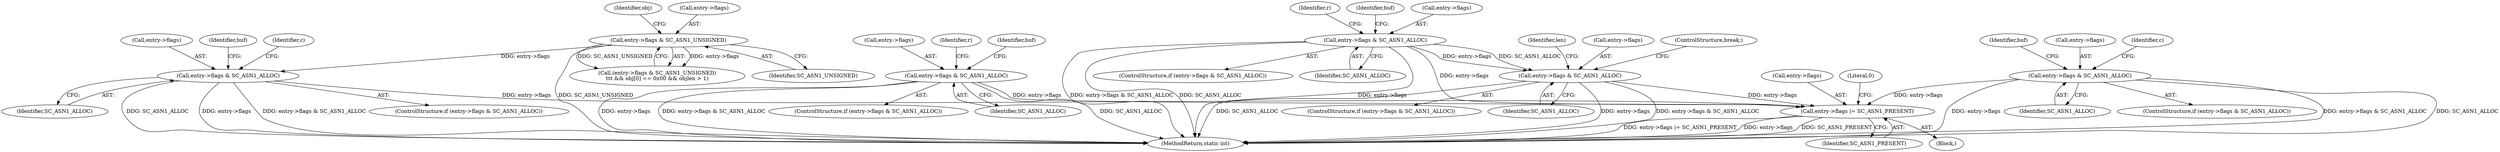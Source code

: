 digraph "0_OpenSC_a3fc7693f3a035a8a7921cffb98432944bb42740@pointer" {
"1000763" [label="(Call,entry->flags |= SC_ASN1_PRESENT)"];
"1000393" [label="(Call,entry->flags & SC_ASN1_ALLOC)"];
"1000373" [label="(Call,entry->flags & SC_ASN1_UNSIGNED)"];
"1000281" [label="(Call,entry->flags & SC_ASN1_ALLOC)"];
"1000594" [label="(Call,entry->flags & SC_ASN1_ALLOC)"];
"1000545" [label="(Call,entry->flags & SC_ASN1_ALLOC)"];
"1000462" [label="(Call,entry->flags & SC_ASN1_ALLOC)"];
"1000432" [label="(Identifier,c)"];
"1000372" [label="(Call,(entry->flags & SC_ASN1_UNSIGNED)\n\t\t\t && obj[0] == 0x00 && objlen > 1)"];
"1000289" [label="(Identifier,buf)"];
"1000763" [label="(Call,entry->flags |= SC_ASN1_PRESENT)"];
"1000394" [label="(Call,entry->flags)"];
"1000602" [label="(Identifier,len)"];
"1000466" [label="(Identifier,SC_ASN1_ALLOC)"];
"1000401" [label="(Identifier,buf)"];
"1000462" [label="(Call,entry->flags & SC_ASN1_ALLOC)"];
"1000764" [label="(Call,entry->flags)"];
"1000373" [label="(Call,entry->flags & SC_ASN1_UNSIGNED)"];
"1000393" [label="(Call,entry->flags & SC_ASN1_ALLOC)"];
"1000392" [label="(ControlStructure,if (entry->flags & SC_ASN1_ALLOC))"];
"1000374" [label="(Call,entry->flags)"];
"1000282" [label="(Call,entry->flags)"];
"1000595" [label="(Call,entry->flags)"];
"1000544" [label="(ControlStructure,if (entry->flags & SC_ASN1_ALLOC))"];
"1000461" [label="(ControlStructure,if (entry->flags & SC_ASN1_ALLOC))"];
"1000553" [label="(Identifier,buf)"];
"1000767" [label="(Identifier,SC_ASN1_PRESENT)"];
"1000377" [label="(Identifier,SC_ASN1_UNSIGNED)"];
"1000463" [label="(Call,entry->flags)"];
"1000546" [label="(Call,entry->flags)"];
"1000397" [label="(Identifier,SC_ASN1_ALLOC)"];
"1000549" [label="(Identifier,SC_ASN1_ALLOC)"];
"1000769" [label="(Literal,0)"];
"1000501" [label="(Identifier,c)"];
"1000470" [label="(Identifier,buf)"];
"1000593" [label="(ControlStructure,if (entry->flags & SC_ASN1_ALLOC))"];
"1000585" [label="(Identifier,r)"];
"1000545" [label="(Call,entry->flags & SC_ASN1_ALLOC)"];
"1000381" [label="(Identifier,obj)"];
"1000321" [label="(Identifier,r)"];
"1000604" [label="(ControlStructure,break;)"];
"1000108" [label="(Block,)"];
"1000280" [label="(ControlStructure,if (entry->flags & SC_ASN1_ALLOC))"];
"1000281" [label="(Call,entry->flags & SC_ASN1_ALLOC)"];
"1000285" [label="(Identifier,SC_ASN1_ALLOC)"];
"1000598" [label="(Identifier,SC_ASN1_ALLOC)"];
"1000770" [label="(MethodReturn,static int)"];
"1000594" [label="(Call,entry->flags & SC_ASN1_ALLOC)"];
"1000763" -> "1000108"  [label="AST: "];
"1000763" -> "1000767"  [label="CFG: "];
"1000764" -> "1000763"  [label="AST: "];
"1000767" -> "1000763"  [label="AST: "];
"1000769" -> "1000763"  [label="CFG: "];
"1000763" -> "1000770"  [label="DDG: SC_ASN1_PRESENT"];
"1000763" -> "1000770"  [label="DDG: entry->flags |= SC_ASN1_PRESENT"];
"1000763" -> "1000770"  [label="DDG: entry->flags"];
"1000393" -> "1000763"  [label="DDG: entry->flags"];
"1000281" -> "1000763"  [label="DDG: entry->flags"];
"1000594" -> "1000763"  [label="DDG: entry->flags"];
"1000545" -> "1000763"  [label="DDG: entry->flags"];
"1000462" -> "1000763"  [label="DDG: entry->flags"];
"1000393" -> "1000392"  [label="AST: "];
"1000393" -> "1000397"  [label="CFG: "];
"1000394" -> "1000393"  [label="AST: "];
"1000397" -> "1000393"  [label="AST: "];
"1000401" -> "1000393"  [label="CFG: "];
"1000432" -> "1000393"  [label="CFG: "];
"1000393" -> "1000770"  [label="DDG: SC_ASN1_ALLOC"];
"1000393" -> "1000770"  [label="DDG: entry->flags"];
"1000393" -> "1000770"  [label="DDG: entry->flags & SC_ASN1_ALLOC"];
"1000373" -> "1000393"  [label="DDG: entry->flags"];
"1000373" -> "1000372"  [label="AST: "];
"1000373" -> "1000377"  [label="CFG: "];
"1000374" -> "1000373"  [label="AST: "];
"1000377" -> "1000373"  [label="AST: "];
"1000381" -> "1000373"  [label="CFG: "];
"1000372" -> "1000373"  [label="CFG: "];
"1000373" -> "1000770"  [label="DDG: SC_ASN1_UNSIGNED"];
"1000373" -> "1000372"  [label="DDG: entry->flags"];
"1000373" -> "1000372"  [label="DDG: SC_ASN1_UNSIGNED"];
"1000281" -> "1000280"  [label="AST: "];
"1000281" -> "1000285"  [label="CFG: "];
"1000282" -> "1000281"  [label="AST: "];
"1000285" -> "1000281"  [label="AST: "];
"1000289" -> "1000281"  [label="CFG: "];
"1000321" -> "1000281"  [label="CFG: "];
"1000281" -> "1000770"  [label="DDG: SC_ASN1_ALLOC"];
"1000281" -> "1000770"  [label="DDG: entry->flags"];
"1000281" -> "1000770"  [label="DDG: entry->flags & SC_ASN1_ALLOC"];
"1000594" -> "1000593"  [label="AST: "];
"1000594" -> "1000598"  [label="CFG: "];
"1000595" -> "1000594"  [label="AST: "];
"1000598" -> "1000594"  [label="AST: "];
"1000602" -> "1000594"  [label="CFG: "];
"1000604" -> "1000594"  [label="CFG: "];
"1000594" -> "1000770"  [label="DDG: SC_ASN1_ALLOC"];
"1000594" -> "1000770"  [label="DDG: entry->flags"];
"1000594" -> "1000770"  [label="DDG: entry->flags & SC_ASN1_ALLOC"];
"1000545" -> "1000594"  [label="DDG: entry->flags"];
"1000545" -> "1000594"  [label="DDG: SC_ASN1_ALLOC"];
"1000545" -> "1000544"  [label="AST: "];
"1000545" -> "1000549"  [label="CFG: "];
"1000546" -> "1000545"  [label="AST: "];
"1000549" -> "1000545"  [label="AST: "];
"1000553" -> "1000545"  [label="CFG: "];
"1000585" -> "1000545"  [label="CFG: "];
"1000545" -> "1000770"  [label="DDG: entry->flags"];
"1000545" -> "1000770"  [label="DDG: entry->flags & SC_ASN1_ALLOC"];
"1000545" -> "1000770"  [label="DDG: SC_ASN1_ALLOC"];
"1000462" -> "1000461"  [label="AST: "];
"1000462" -> "1000466"  [label="CFG: "];
"1000463" -> "1000462"  [label="AST: "];
"1000466" -> "1000462"  [label="AST: "];
"1000470" -> "1000462"  [label="CFG: "];
"1000501" -> "1000462"  [label="CFG: "];
"1000462" -> "1000770"  [label="DDG: entry->flags"];
"1000462" -> "1000770"  [label="DDG: entry->flags & SC_ASN1_ALLOC"];
"1000462" -> "1000770"  [label="DDG: SC_ASN1_ALLOC"];
}
